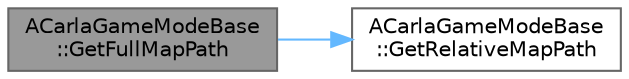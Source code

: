 digraph "ACarlaGameModeBase::GetFullMapPath"
{
 // INTERACTIVE_SVG=YES
 // LATEX_PDF_SIZE
  bgcolor="transparent";
  edge [fontname=Helvetica,fontsize=10,labelfontname=Helvetica,labelfontsize=10];
  node [fontname=Helvetica,fontsize=10,shape=box,height=0.2,width=0.4];
  rankdir="LR";
  Node1 [id="Node000001",label="ACarlaGameModeBase\l::GetFullMapPath",height=0.2,width=0.4,color="gray40", fillcolor="grey60", style="filled", fontcolor="black",tooltip=" "];
  Node1 -> Node2 [id="edge1_Node000001_Node000002",color="steelblue1",style="solid",tooltip=" "];
  Node2 [id="Node000002",label="ACarlaGameModeBase\l::GetRelativeMapPath",height=0.2,width=0.4,color="grey40", fillcolor="white", style="filled",URL="$db/de5/classACarlaGameModeBase.html#a9ced4d2a49bb02fcb2937d03b4ea267f",tooltip=" "];
}
